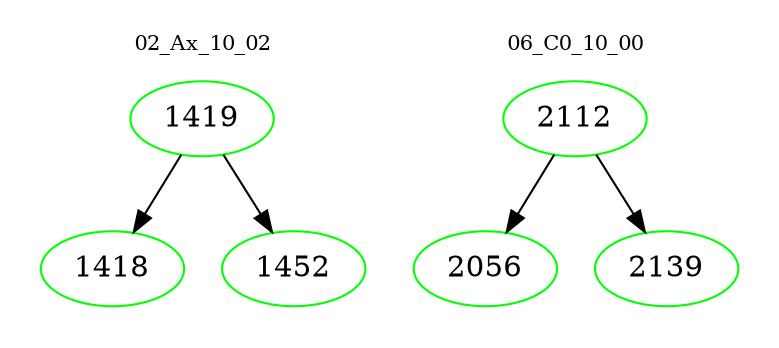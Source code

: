 digraph{
subgraph cluster_0 {
color = white
label = "02_Ax_10_02";
fontsize=10;
T0_1419 [label="1419", color="green"]
T0_1419 -> T0_1418 [color="black"]
T0_1418 [label="1418", color="green"]
T0_1419 -> T0_1452 [color="black"]
T0_1452 [label="1452", color="green"]
}
subgraph cluster_1 {
color = white
label = "06_C0_10_00";
fontsize=10;
T1_2112 [label="2112", color="green"]
T1_2112 -> T1_2056 [color="black"]
T1_2056 [label="2056", color="green"]
T1_2112 -> T1_2139 [color="black"]
T1_2139 [label="2139", color="green"]
}
}
